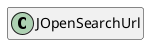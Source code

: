 @startuml
set namespaceSeparator \\
hide members
hide << alias >> circle

class JOpenSearchUrl
@enduml

